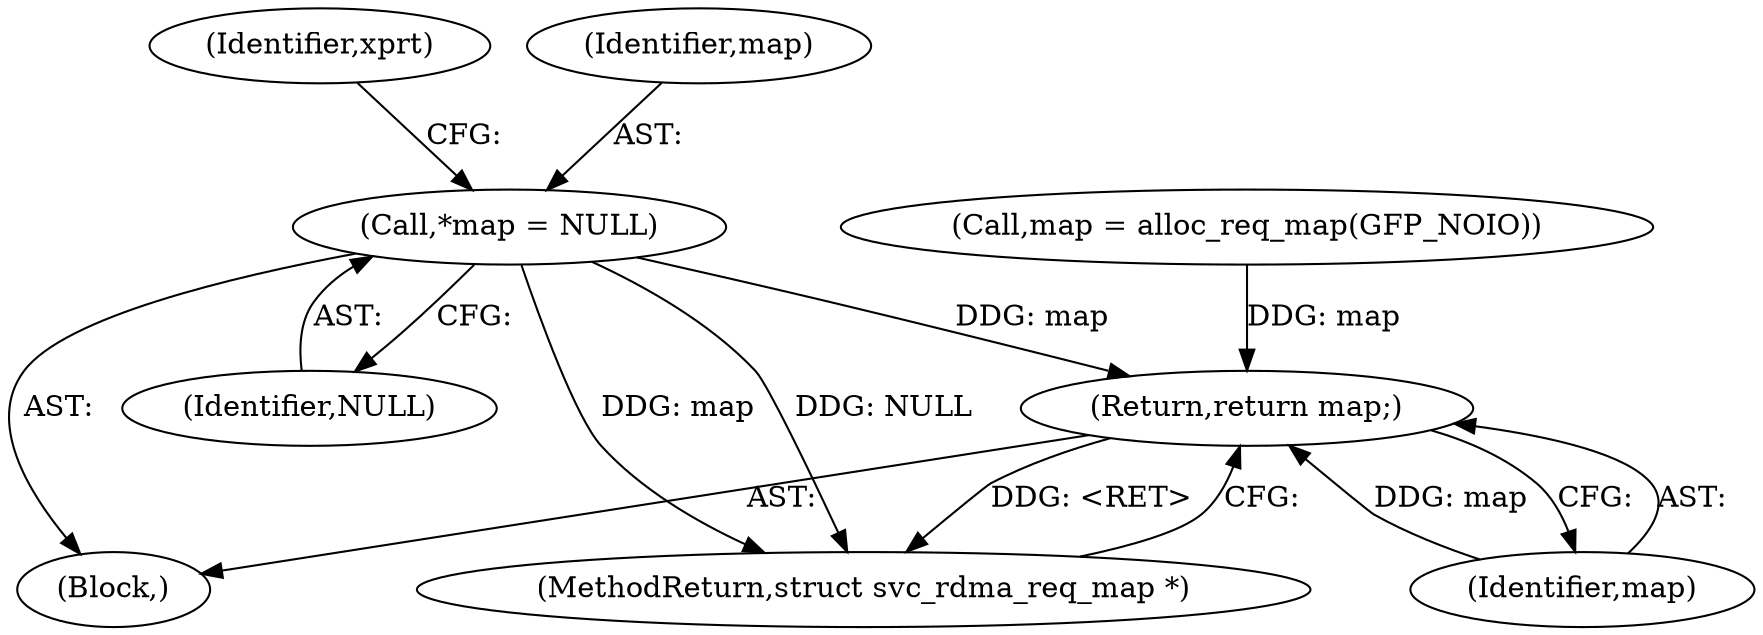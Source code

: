 digraph "1_linux_c70422f760c120480fee4de6c38804c72aa26bc1_46@pointer" {
"1000105" [label="(Call,*map = NULL)"];
"1000136" [label="(Return,return map;)"];
"1000105" [label="(Call,*map = NULL)"];
"1000103" [label="(Block,)"];
"1000136" [label="(Return,return map;)"];
"1000107" [label="(Identifier,NULL)"];
"1000156" [label="(MethodReturn,struct svc_rdma_req_map *)"];
"1000111" [label="(Identifier,xprt)"];
"1000106" [label="(Identifier,map)"];
"1000144" [label="(Call,map = alloc_req_map(GFP_NOIO))"];
"1000137" [label="(Identifier,map)"];
"1000105" -> "1000103"  [label="AST: "];
"1000105" -> "1000107"  [label="CFG: "];
"1000106" -> "1000105"  [label="AST: "];
"1000107" -> "1000105"  [label="AST: "];
"1000111" -> "1000105"  [label="CFG: "];
"1000105" -> "1000156"  [label="DDG: map"];
"1000105" -> "1000156"  [label="DDG: NULL"];
"1000105" -> "1000136"  [label="DDG: map"];
"1000136" -> "1000103"  [label="AST: "];
"1000136" -> "1000137"  [label="CFG: "];
"1000137" -> "1000136"  [label="AST: "];
"1000156" -> "1000136"  [label="CFG: "];
"1000136" -> "1000156"  [label="DDG: <RET>"];
"1000137" -> "1000136"  [label="DDG: map"];
"1000144" -> "1000136"  [label="DDG: map"];
}
